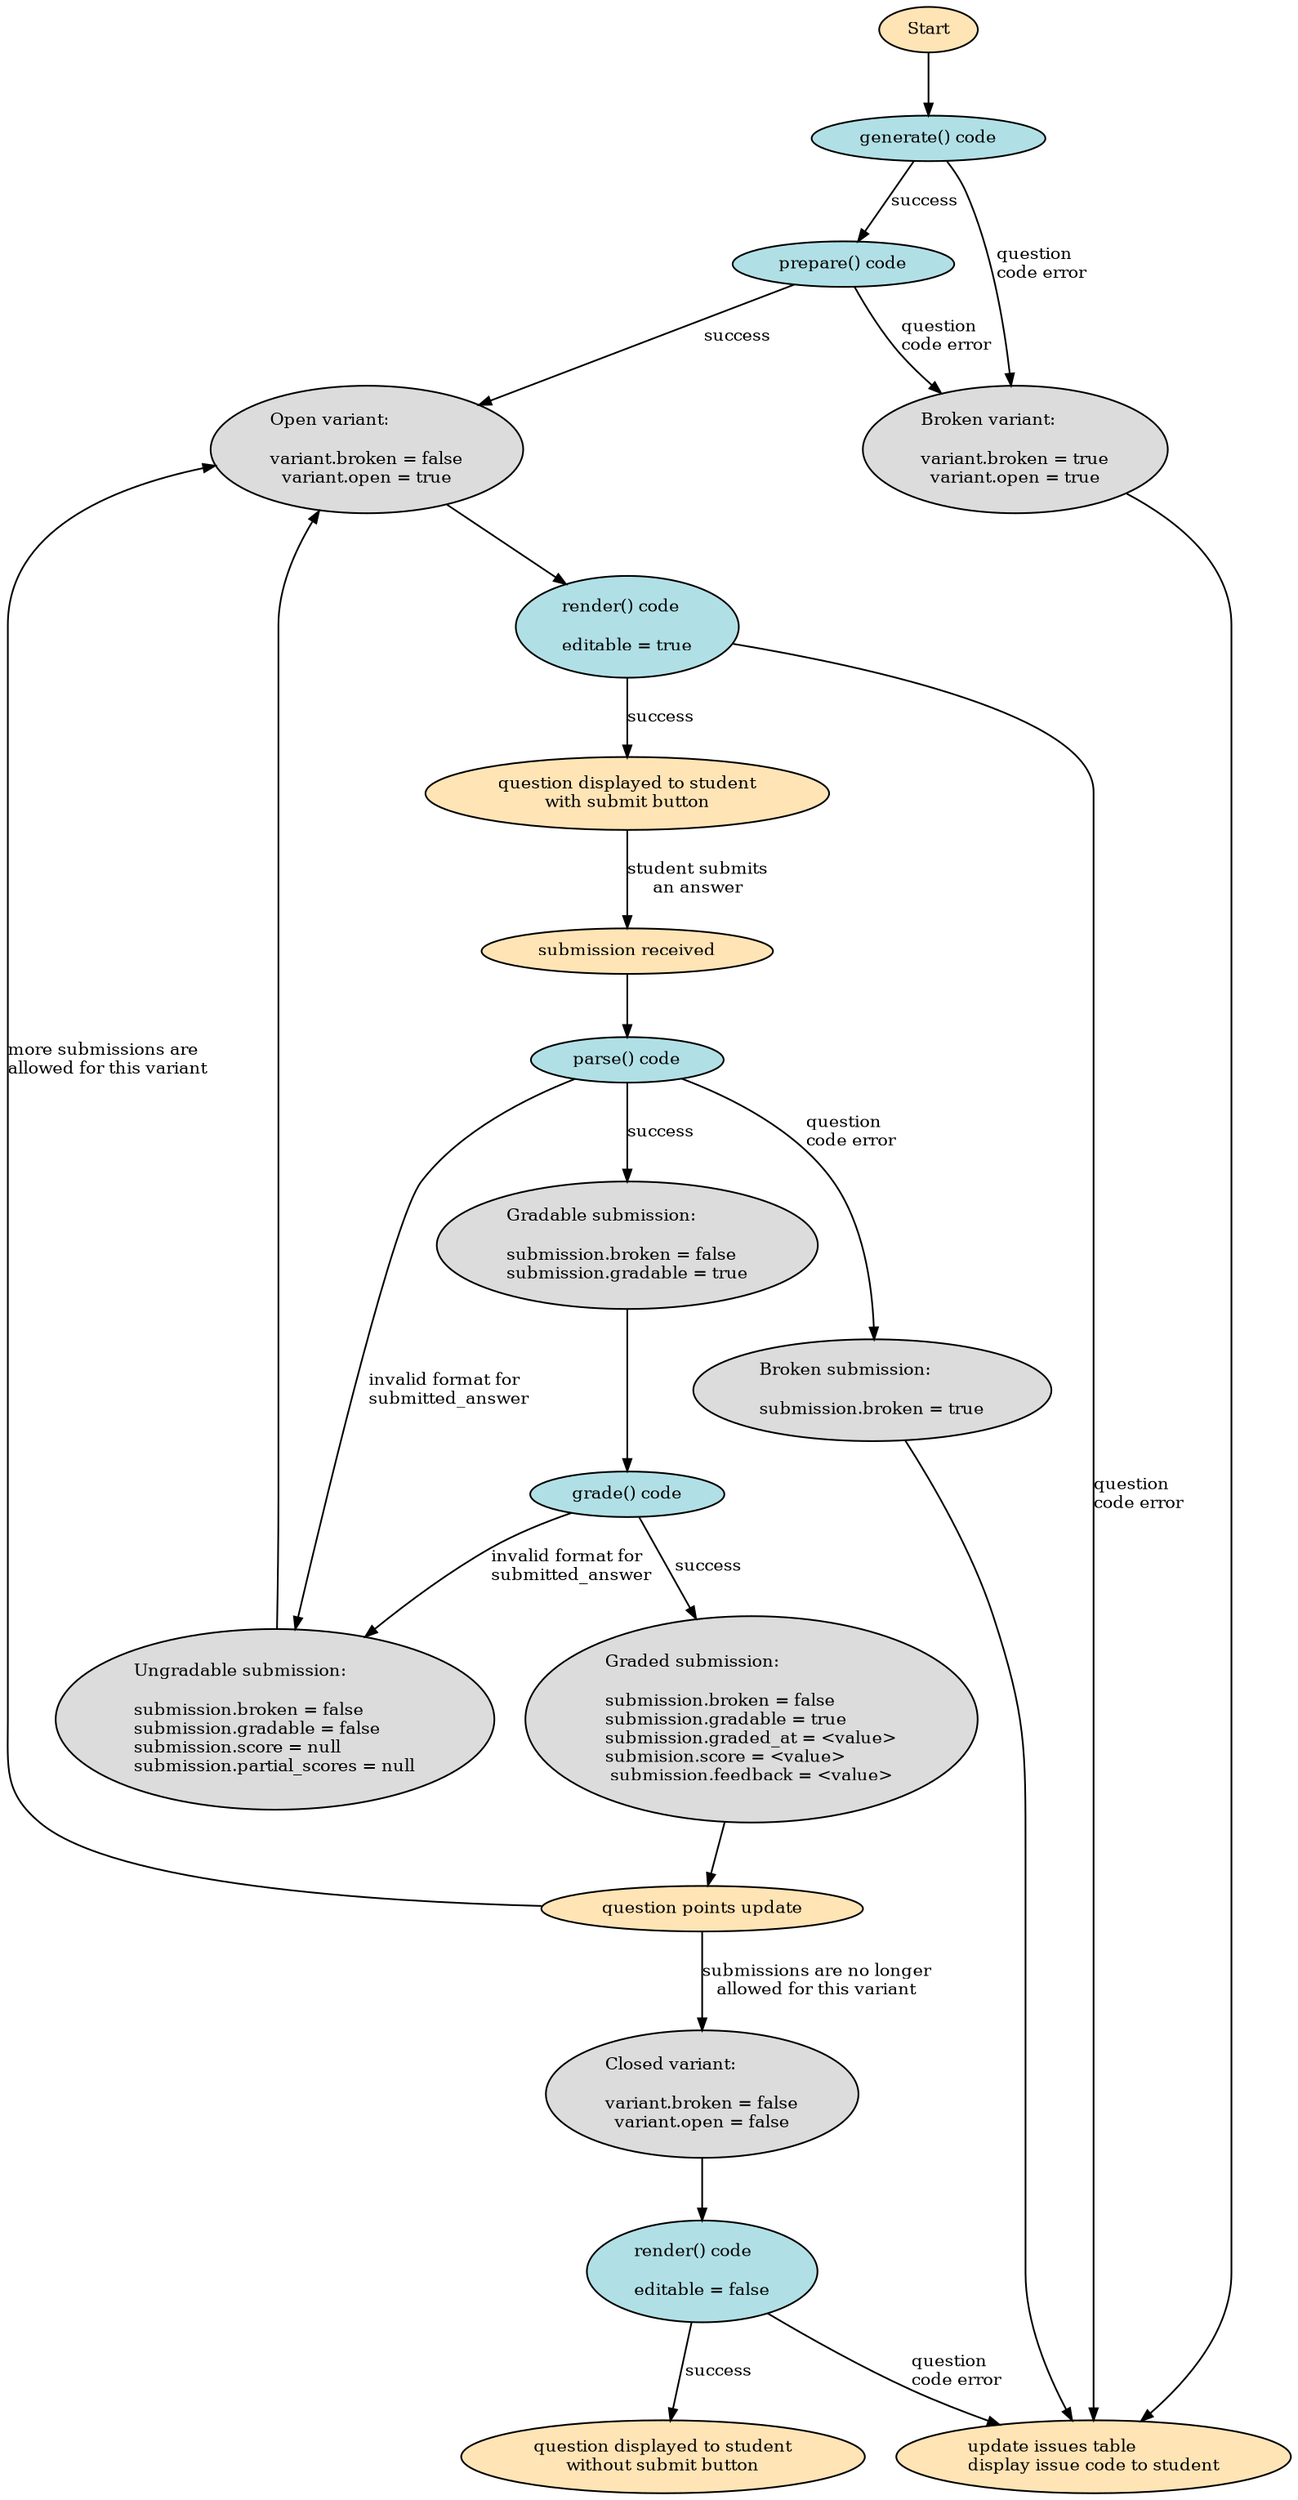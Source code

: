 digraph question_flow {

    direction=TB;

    node [fontsize = 10, height = 0.3, width = 0.5];
    edge [fontsize = 10, arrowsize = 0.7];

    node [style=filled, fillcolor=moccasin];

    start [label="Start"];
    display_broken [label="update issues table\ldisplay issue code to student"];
    display_editable [label="question displayed to student\lwith submit button"];
    display_uneditable [label="question displayed to student\lwithout submit button"];
    submission_received [label="submission received"];
    question_update [label="question points update"];

    node [style=filled, fillcolor=powderblue];

    generating [label="generate() code"];
    preparing [label="prepare() code"];
    rendering_editable [label="render() code\l\leditable = true"];
    rendering_uneditable [label="render() code\l\leditable = false"];
    parsing [label="parse() code"];
    grading [label="grade() code"];

    node [style=filled, fillcolor=gainsboro];

    broken_variant [label="Broken variant:\l\lvariant.broken = true\lvariant.open = true"];
    open_variant [label="Open variant:\l\lvariant.broken = false\lvariant.open = true"];
    closed_variant [label="Closed variant:\l\lvariant.broken = false\lvariant.open = false"];
    broken_submission [label="Broken submission:\l\lsubmission.broken = true"];
    ungradable_submission [label="Ungradable submission:\l\lsubmission.broken = false\lsubmission.gradable = false\lsubmission.score = null\lsubmission.partial_scores = null"];
    gradable_submission [label="Gradable submission:\l\lsubmission.broken = false\lsubmission.gradable = true"];
    graded_submission [label="Graded submission:\l\lsubmission.broken = false\lsubmission.gradable = true\lsubmission.graded_at = <value>\lsubmision.score = <value>\lsubmission.feedback = <value>"];

    start -> generating;
    generating -> broken_variant [label="question\lcode error"];
    generating -> preparing [label="success"];
    preparing -> broken_variant [label="question\lcode error"];
    preparing -> open_variant [label="success"];
    broken_variant -> display_broken;
    open_variant -> rendering_editable;
    rendering_editable -> display_broken [label="question\lcode error"];
    rendering_editable -> display_editable [label="success"];
    display_editable -> submission_received [label="student submits\lan answer"];
    submission_received -> parsing;
    parsing -> broken_submission [label="question\lcode error"];
    broken_submission -> display_broken;
    parsing -> ungradable_submission [label="invalid format for\lsubmitted_answer"];
    parsing -> gradable_submission [label="success"];
    ungradable_submission -> open_variant;
    gradable_submission -> grading;
    grading -> ungradable_submission [label="invalid format for\lsubmitted_answer"];
    grading -> graded_submission [label="success"];
    graded_submission -> question_update;
    question_update -> open_variant [label="more submissions are\lallowed for this variant"];
    question_update -> closed_variant [label="submissions are no longer\lallowed for this variant"];
    closed_variant -> rendering_uneditable;
    rendering_uneditable -> display_broken [label="question\lcode error"];
    rendering_uneditable -> display_uneditable [label="success"];
}
